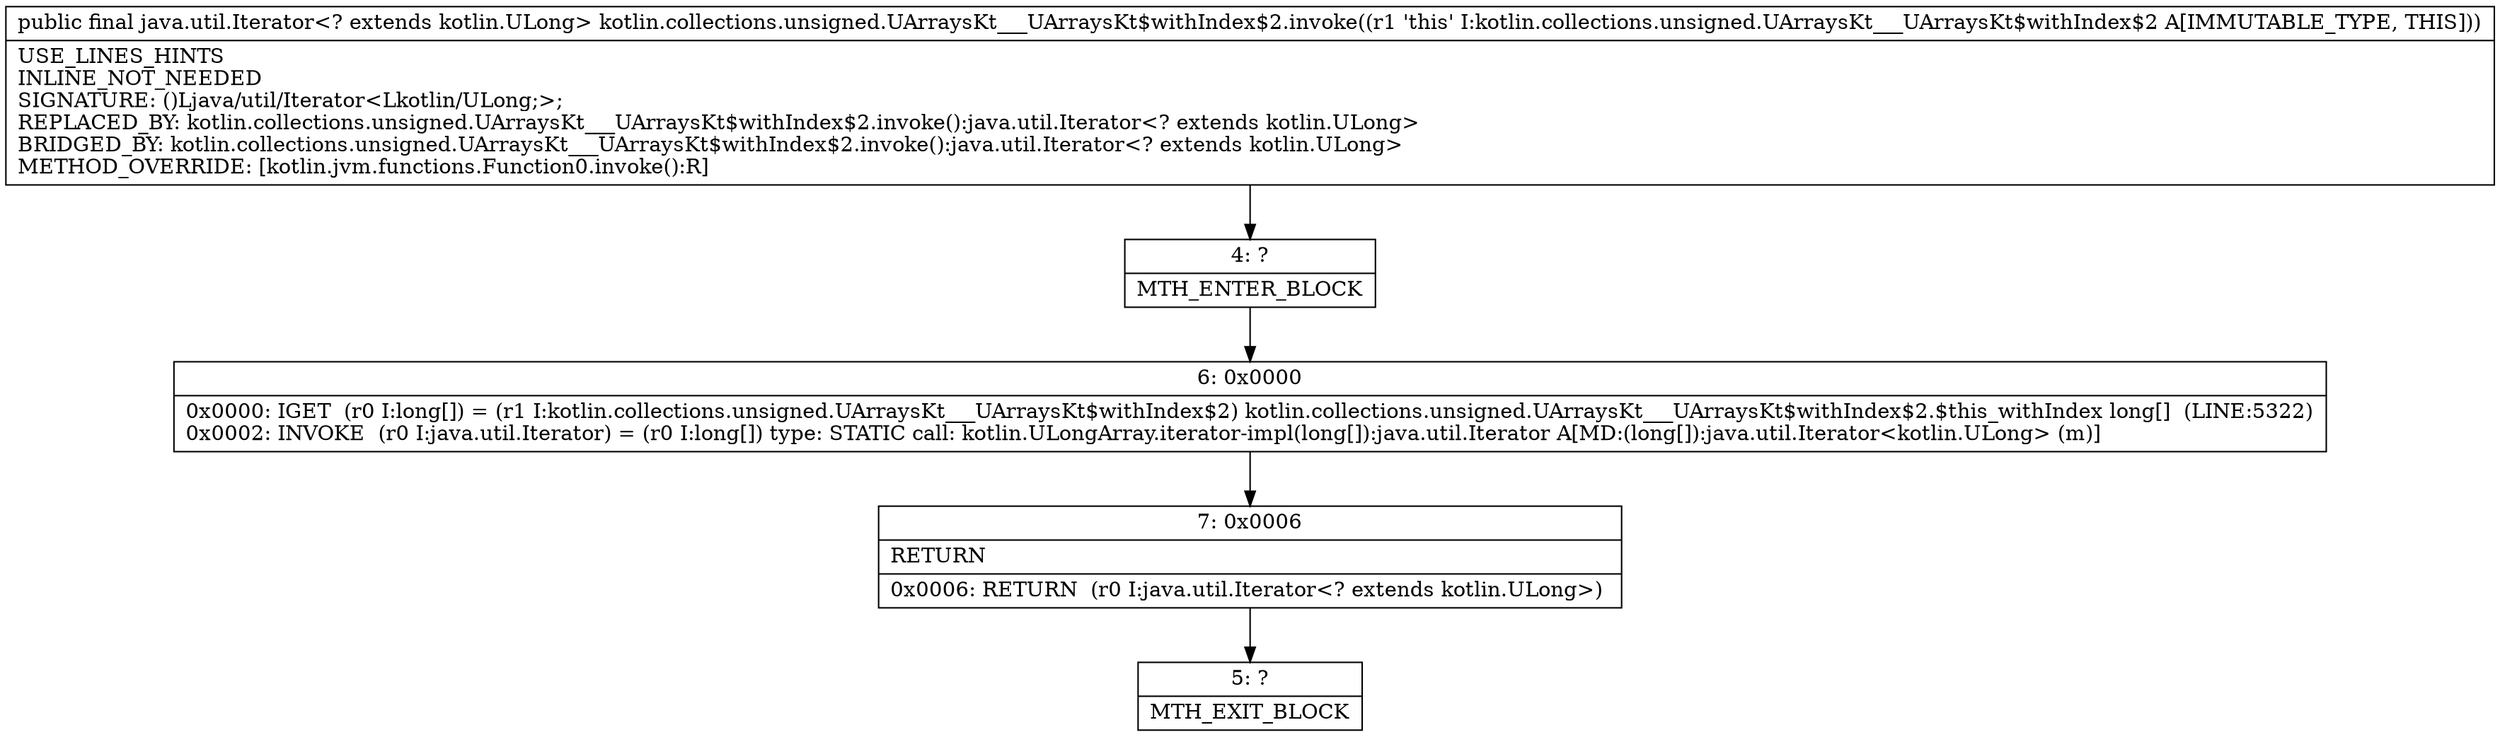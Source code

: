 digraph "CFG forkotlin.collections.unsigned.UArraysKt___UArraysKt$withIndex$2.invoke()Ljava\/util\/Iterator;" {
Node_4 [shape=record,label="{4\:\ ?|MTH_ENTER_BLOCK\l}"];
Node_6 [shape=record,label="{6\:\ 0x0000|0x0000: IGET  (r0 I:long[]) = (r1 I:kotlin.collections.unsigned.UArraysKt___UArraysKt$withIndex$2) kotlin.collections.unsigned.UArraysKt___UArraysKt$withIndex$2.$this_withIndex long[]  (LINE:5322)\l0x0002: INVOKE  (r0 I:java.util.Iterator) = (r0 I:long[]) type: STATIC call: kotlin.ULongArray.iterator\-impl(long[]):java.util.Iterator A[MD:(long[]):java.util.Iterator\<kotlin.ULong\> (m)]\l}"];
Node_7 [shape=record,label="{7\:\ 0x0006|RETURN\l|0x0006: RETURN  (r0 I:java.util.Iterator\<? extends kotlin.ULong\>) \l}"];
Node_5 [shape=record,label="{5\:\ ?|MTH_EXIT_BLOCK\l}"];
MethodNode[shape=record,label="{public final java.util.Iterator\<? extends kotlin.ULong\> kotlin.collections.unsigned.UArraysKt___UArraysKt$withIndex$2.invoke((r1 'this' I:kotlin.collections.unsigned.UArraysKt___UArraysKt$withIndex$2 A[IMMUTABLE_TYPE, THIS]))  | USE_LINES_HINTS\lINLINE_NOT_NEEDED\lSIGNATURE: ()Ljava\/util\/Iterator\<Lkotlin\/ULong;\>;\lREPLACED_BY: kotlin.collections.unsigned.UArraysKt___UArraysKt$withIndex$2.invoke():java.util.Iterator\<? extends kotlin.ULong\>\lBRIDGED_BY: kotlin.collections.unsigned.UArraysKt___UArraysKt$withIndex$2.invoke():java.util.Iterator\<? extends kotlin.ULong\>\lMETHOD_OVERRIDE: [kotlin.jvm.functions.Function0.invoke():R]\l}"];
MethodNode -> Node_4;Node_4 -> Node_6;
Node_6 -> Node_7;
Node_7 -> Node_5;
}

